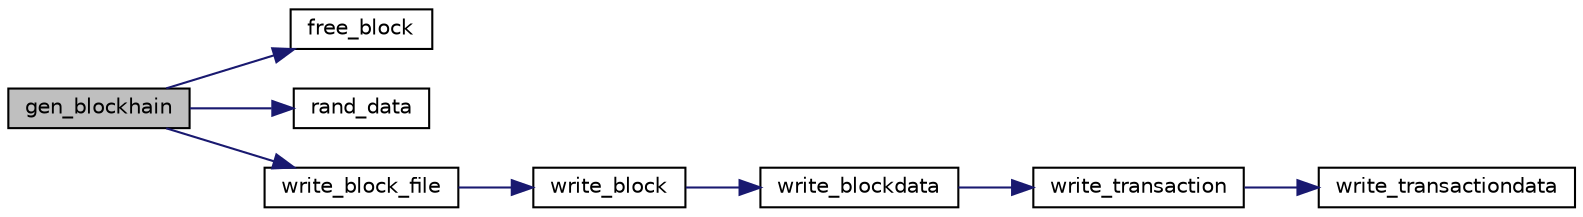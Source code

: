 digraph "gen_blockhain"
{
 // LATEX_PDF_SIZE
  edge [fontname="Helvetica",fontsize="10",labelfontname="Helvetica",labelfontsize="10"];
  node [fontname="Helvetica",fontsize="10",shape=record];
  rankdir="LR";
  Node1 [label="gen_blockhain",height=0.2,width=0.4,color="black", fillcolor="grey75", style="filled", fontcolor="black",tooltip=" "];
  Node1 -> Node2 [color="midnightblue",fontsize="10",style="solid",fontname="Helvetica"];
  Node2 [label="free_block",height=0.2,width=0.4,color="black", fillcolor="white", style="filled",URL="$block_8h.html#a3eb417f7cce88e8ec69d6974cd25e49f",tooltip="Free a block struct."];
  Node1 -> Node3 [color="midnightblue",fontsize="10",style="solid",fontname="Helvetica"];
  Node3 [label="rand_data",height=0.2,width=0.4,color="black", fillcolor="white", style="filled",URL="$_g_e_n__blockchain__files_8c.html#a15acea3ed58e994c6c08fc051b412a78",tooltip=" "];
  Node1 -> Node4 [color="midnightblue",fontsize="10",style="solid",fontname="Helvetica"];
  Node4 [label="write_block_file",height=0.2,width=0.4,color="black", fillcolor="white", style="filled",URL="$block_8h.html#a31943025b7c5be568f87a90fcdcaf8c2",tooltip="Writes a block struct in a file."];
  Node4 -> Node5 [color="midnightblue",fontsize="10",style="solid",fontname="Helvetica"];
  Node5 [label="write_block",height=0.2,width=0.4,color="black", fillcolor="white", style="filled",URL="$signature_8h.html#a58b3466ce733938859f0651b2a756e95",tooltip="Writes a block in a file."];
  Node5 -> Node6 [color="midnightblue",fontsize="10",style="solid",fontname="Helvetica"];
  Node6 [label="write_blockdata",height=0.2,width=0.4,color="black", fillcolor="white", style="filled",URL="$signature_8c.html#a0e5ff1f119568fb8566981cf7da11d7f",tooltip="Writes blockdata in a file."];
  Node6 -> Node7 [color="midnightblue",fontsize="10",style="solid",fontname="Helvetica"];
  Node7 [label="write_transaction",height=0.2,width=0.4,color="black", fillcolor="white", style="filled",URL="$signature_8c.html#a5bff0131aa50faf1cd0236e0b44169eb",tooltip=" "];
  Node7 -> Node8 [color="midnightblue",fontsize="10",style="solid",fontname="Helvetica"];
  Node8 [label="write_transactiondata",height=0.2,width=0.4,color="black", fillcolor="white", style="filled",URL="$signature_8c.html#a0bd00440f3c97bf7dace6c4e26ea17be",tooltip=" "];
}
